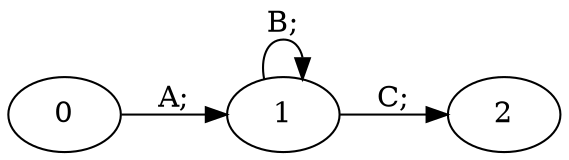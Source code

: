 digraph g
{
rankdir=LR;
0;1;2;
0 -> 1 [label="A;"]
1 -> 1 [label="B;"]
1 -> 2 [label="C;"]
}
